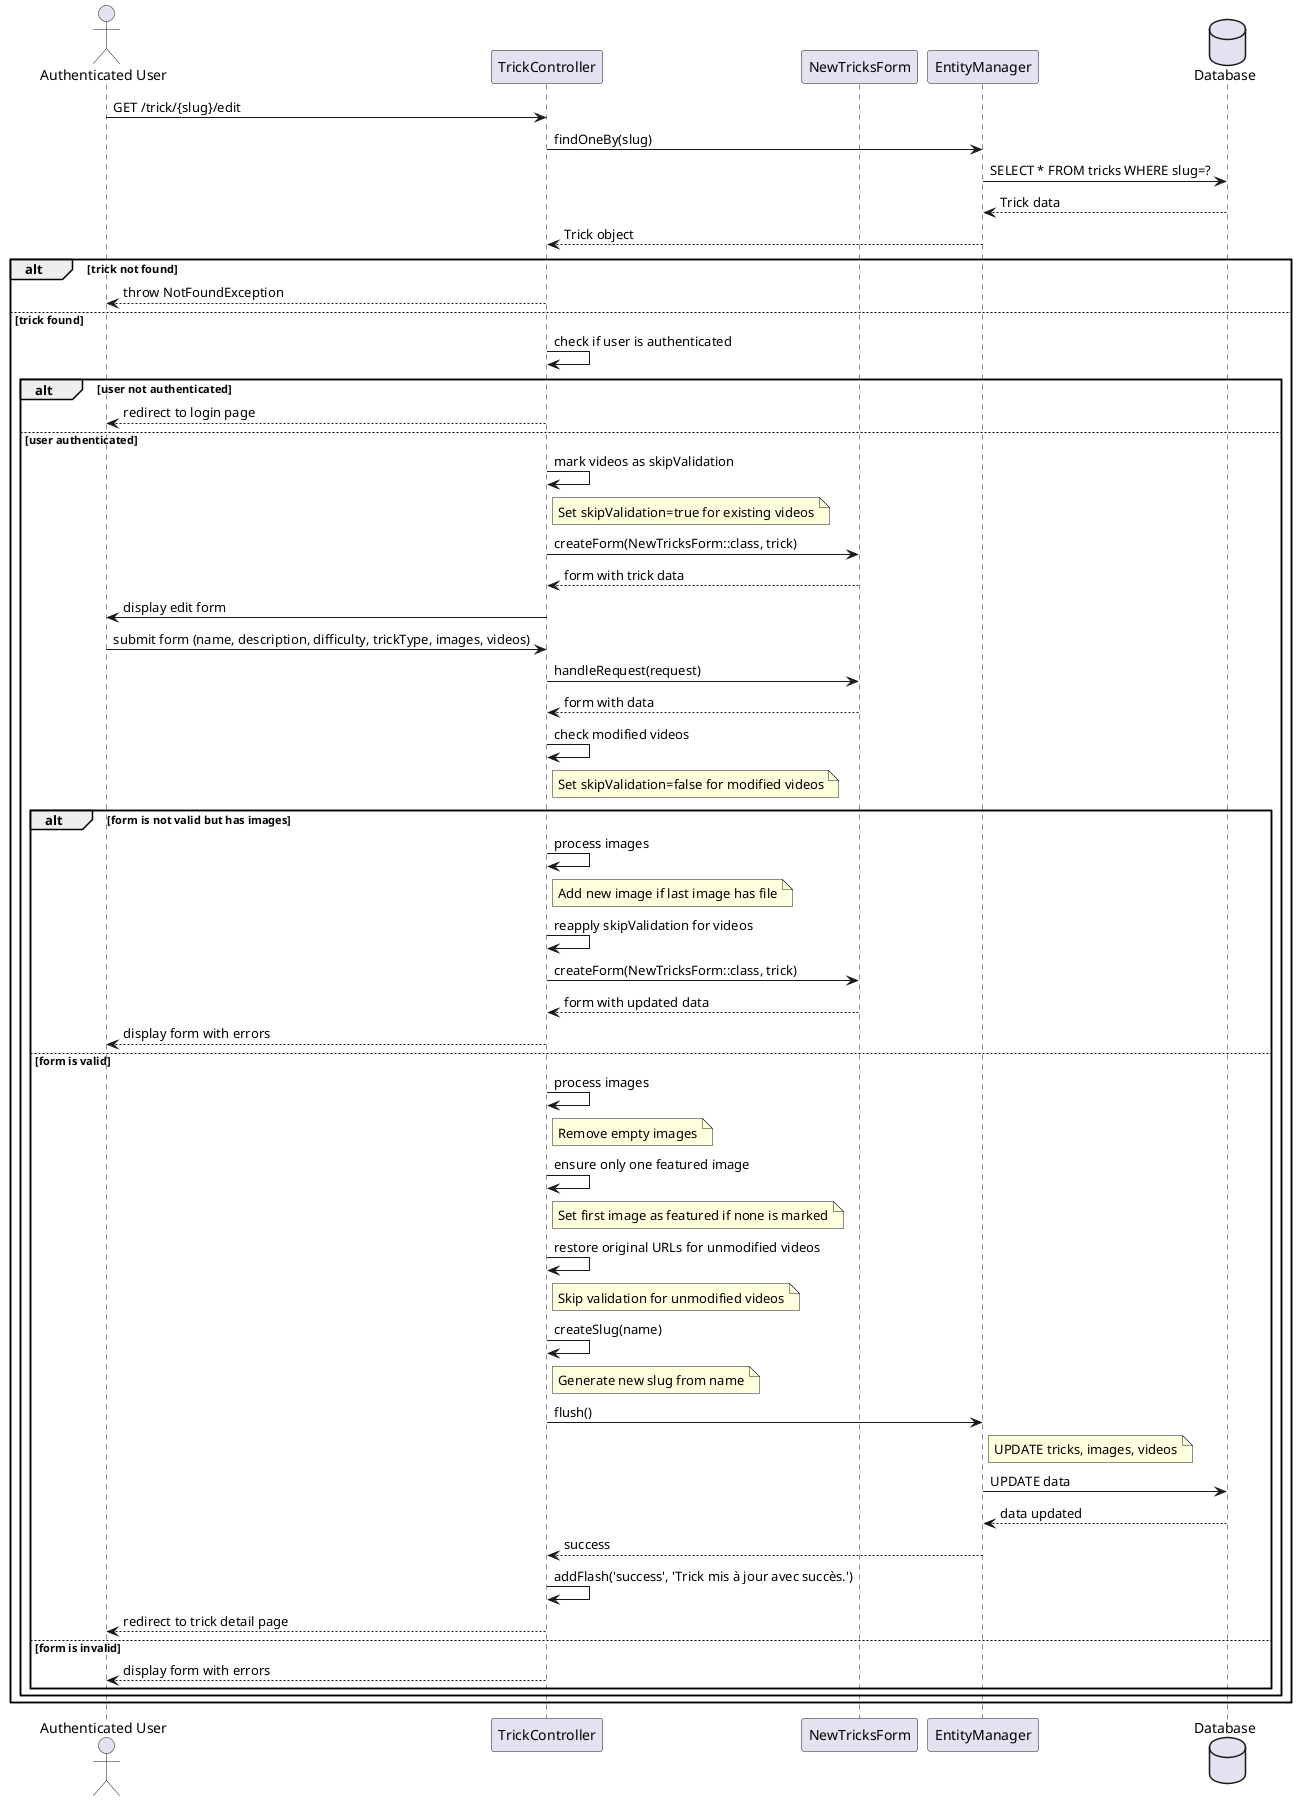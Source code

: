 @startuml
actor "Authenticated User" as User
participant "TrickController" as TC
participant "NewTricksForm" as NTF
participant "EntityManager" as EM
database "Database" as DB

User -> TC: GET /trick/{slug}/edit
TC -> EM: findOneBy(slug)
EM -> DB: SELECT * FROM tricks WHERE slug=?
DB --> EM: Trick data
EM --> TC: Trick object

alt trick not found
    TC --> User: throw NotFoundException
else trick found
    TC -> TC: check if user is authenticated

    alt user not authenticated
        TC --> User: redirect to login page
    else user authenticated
        TC -> TC: mark videos as skipValidation
        note right of TC: Set skipValidation=true for existing videos

        TC -> NTF: createForm(NewTricksForm::class, trick)
        NTF --> TC: form with trick data
        TC -> User: display edit form

        User -> TC: submit form (name, description, difficulty, trickType, images, videos)
        TC -> NTF: handleRequest(request)
        NTF --> TC: form with data

        TC -> TC: check modified videos
        note right of TC: Set skipValidation=false for modified videos

        alt form is not valid but has images
            TC -> TC: process images
            note right of TC: Add new image if last image has file
            TC -> TC: reapply skipValidation for videos
            TC -> NTF: createForm(NewTricksForm::class, trick)
            NTF --> TC: form with updated data
            TC --> User: display form with errors
        else form is valid
            TC -> TC: process images
            note right of TC: Remove empty images

            TC -> TC: ensure only one featured image
            note right of TC: Set first image as featured if none is marked

            TC -> TC: restore original URLs for unmodified videos
            note right of TC: Skip validation for unmodified videos

            TC -> TC: createSlug(name)
            note right of TC: Generate new slug from name

            TC -> EM: flush()
            note right of EM: UPDATE tricks, images, videos

            EM -> DB: UPDATE data
            DB --> EM: data updated
            EM --> TC: success

            TC -> TC: addFlash('success', 'Trick mis à jour avec succès.')
            TC --> User: redirect to trick detail page
        else form is invalid
            TC --> User: display form with errors
        end
    end
end
@enduml
